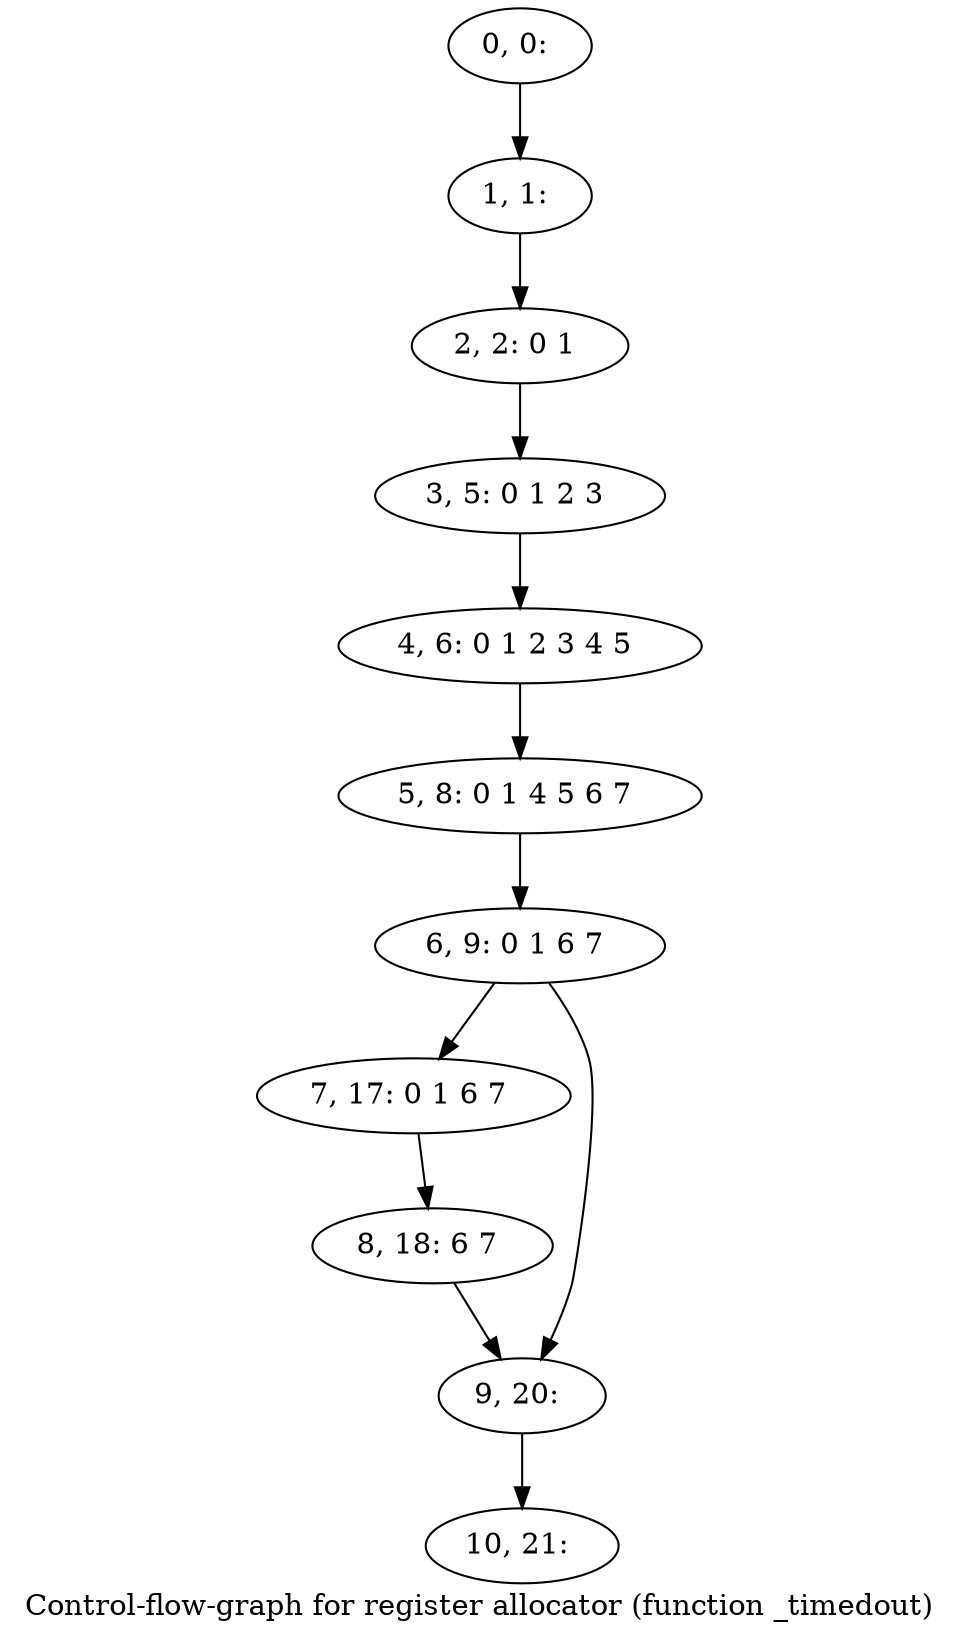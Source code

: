 digraph G {
graph [label="Control-flow-graph for register allocator (function _timedout)"]
0[label="0, 0: "];
1[label="1, 1: "];
2[label="2, 2: 0 1 "];
3[label="3, 5: 0 1 2 3 "];
4[label="4, 6: 0 1 2 3 4 5 "];
5[label="5, 8: 0 1 4 5 6 7 "];
6[label="6, 9: 0 1 6 7 "];
7[label="7, 17: 0 1 6 7 "];
8[label="8, 18: 6 7 "];
9[label="9, 20: "];
10[label="10, 21: "];
0->1 ;
1->2 ;
2->3 ;
3->4 ;
4->5 ;
5->6 ;
6->7 ;
6->9 ;
7->8 ;
8->9 ;
9->10 ;
}
